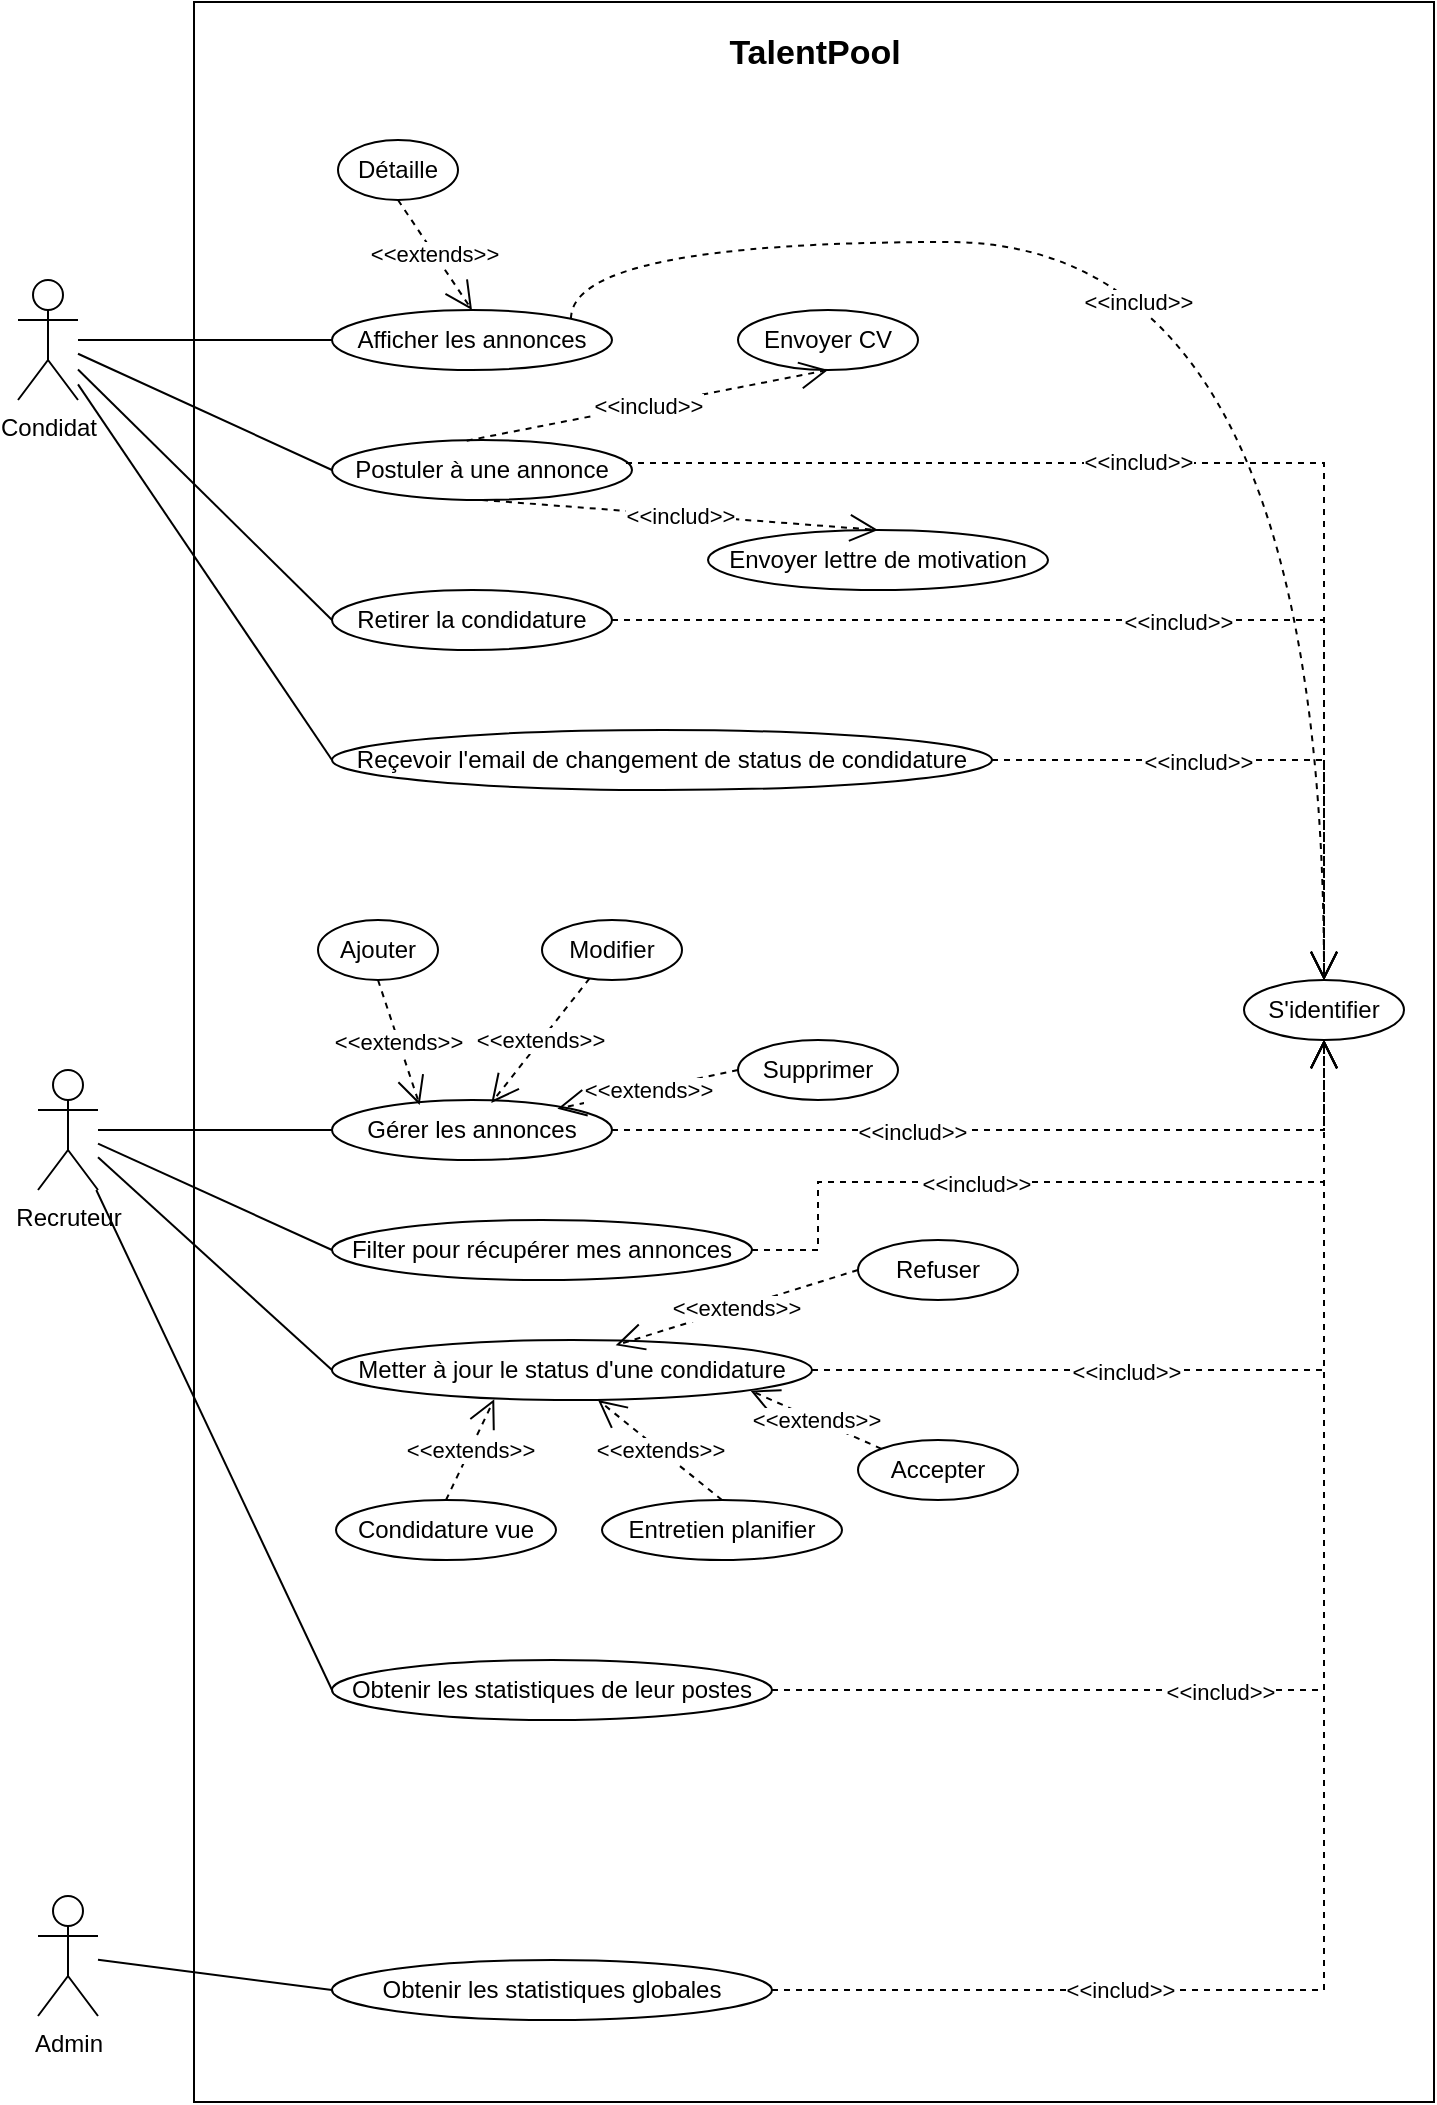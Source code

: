 <mxfile version="26.1.1">
  <diagram name="Page-1" id="3liVR7l-ossWk8XJyD2c">
    <mxGraphModel dx="3827" dy="1626" grid="1" gridSize="10" guides="1" tooltips="1" connect="1" arrows="1" fold="1" page="1" pageScale="1" pageWidth="827" pageHeight="1169" math="0" shadow="0">
      <root>
        <mxCell id="0" />
        <mxCell id="1" parent="0" />
        <mxCell id="dwJjsNZJ5SOKFZjb5i6D-1" value="" style="rounded=0;whiteSpace=wrap;html=1;align=center;" vertex="1" parent="1">
          <mxGeometry x="-692" y="10" width="620" height="1050" as="geometry" />
        </mxCell>
        <mxCell id="dwJjsNZJ5SOKFZjb5i6D-43" style="rounded=0;orthogonalLoop=1;jettySize=auto;html=1;entryX=0;entryY=0.5;entryDx=0;entryDy=0;endArrow=none;startFill=0;" edge="1" parent="1" source="dwJjsNZJ5SOKFZjb5i6D-2" target="dwJjsNZJ5SOKFZjb5i6D-4">
          <mxGeometry relative="1" as="geometry" />
        </mxCell>
        <mxCell id="dwJjsNZJ5SOKFZjb5i6D-44" style="rounded=0;orthogonalLoop=1;jettySize=auto;html=1;entryX=0;entryY=0.5;entryDx=0;entryDy=0;endArrow=none;startFill=0;" edge="1" parent="1" source="dwJjsNZJ5SOKFZjb5i6D-2" target="dwJjsNZJ5SOKFZjb5i6D-5">
          <mxGeometry relative="1" as="geometry" />
        </mxCell>
        <mxCell id="dwJjsNZJ5SOKFZjb5i6D-45" style="rounded=0;orthogonalLoop=1;jettySize=auto;html=1;entryX=0;entryY=0.5;entryDx=0;entryDy=0;endArrow=none;startFill=0;" edge="1" parent="1" source="dwJjsNZJ5SOKFZjb5i6D-2" target="dwJjsNZJ5SOKFZjb5i6D-6">
          <mxGeometry relative="1" as="geometry" />
        </mxCell>
        <mxCell id="dwJjsNZJ5SOKFZjb5i6D-46" style="rounded=0;orthogonalLoop=1;jettySize=auto;html=1;entryX=0;entryY=0.5;entryDx=0;entryDy=0;endArrow=none;startFill=0;" edge="1" parent="1" source="dwJjsNZJ5SOKFZjb5i6D-2" target="dwJjsNZJ5SOKFZjb5i6D-7">
          <mxGeometry relative="1" as="geometry" />
        </mxCell>
        <mxCell id="dwJjsNZJ5SOKFZjb5i6D-2" value="Condidat" style="shape=umlActor;verticalLabelPosition=bottom;verticalAlign=top;html=1;outlineConnect=0;" vertex="1" parent="1">
          <mxGeometry x="-780" y="149" width="30" height="60" as="geometry" />
        </mxCell>
        <mxCell id="dwJjsNZJ5SOKFZjb5i6D-42" style="rounded=0;orthogonalLoop=1;jettySize=auto;html=1;entryX=0;entryY=0.5;entryDx=0;entryDy=0;endArrow=none;startFill=0;" edge="1" parent="1" source="dwJjsNZJ5SOKFZjb5i6D-3" target="dwJjsNZJ5SOKFZjb5i6D-41">
          <mxGeometry relative="1" as="geometry" />
        </mxCell>
        <mxCell id="dwJjsNZJ5SOKFZjb5i6D-3" value="Admin" style="shape=umlActor;verticalLabelPosition=bottom;verticalAlign=top;html=1;outlineConnect=0;" vertex="1" parent="1">
          <mxGeometry x="-770" y="957" width="30" height="60" as="geometry" />
        </mxCell>
        <mxCell id="dwJjsNZJ5SOKFZjb5i6D-4" value="Afficher les annonces" style="ellipse;whiteSpace=wrap;html=1;" vertex="1" parent="1">
          <mxGeometry x="-623" y="164" width="140" height="30" as="geometry" />
        </mxCell>
        <mxCell id="dwJjsNZJ5SOKFZjb5i6D-5" value="Postuler à une annonce" style="ellipse;whiteSpace=wrap;html=1;" vertex="1" parent="1">
          <mxGeometry x="-623" y="229" width="150" height="30" as="geometry" />
        </mxCell>
        <mxCell id="dwJjsNZJ5SOKFZjb5i6D-6" value="Retirer la condidature" style="ellipse;whiteSpace=wrap;html=1;" vertex="1" parent="1">
          <mxGeometry x="-623" y="304" width="140" height="30" as="geometry" />
        </mxCell>
        <mxCell id="dwJjsNZJ5SOKFZjb5i6D-7" value="Reçevoir l&#39;email de changement de status de condidature" style="ellipse;whiteSpace=wrap;html=1;" vertex="1" parent="1">
          <mxGeometry x="-623" y="374" width="330" height="30" as="geometry" />
        </mxCell>
        <mxCell id="dwJjsNZJ5SOKFZjb5i6D-48" style="rounded=0;orthogonalLoop=1;jettySize=auto;html=1;entryX=0;entryY=0.5;entryDx=0;entryDy=0;endArrow=none;startFill=0;" edge="1" parent="1" source="dwJjsNZJ5SOKFZjb5i6D-8" target="dwJjsNZJ5SOKFZjb5i6D-14">
          <mxGeometry relative="1" as="geometry" />
        </mxCell>
        <mxCell id="dwJjsNZJ5SOKFZjb5i6D-49" style="rounded=0;orthogonalLoop=1;jettySize=auto;html=1;entryX=0;entryY=0.5;entryDx=0;entryDy=0;endArrow=none;startFill=0;" edge="1" parent="1" source="dwJjsNZJ5SOKFZjb5i6D-8" target="dwJjsNZJ5SOKFZjb5i6D-28">
          <mxGeometry relative="1" as="geometry" />
        </mxCell>
        <mxCell id="dwJjsNZJ5SOKFZjb5i6D-50" style="rounded=0;orthogonalLoop=1;jettySize=auto;html=1;entryX=0;entryY=0.5;entryDx=0;entryDy=0;endArrow=none;startFill=0;" edge="1" parent="1" source="dwJjsNZJ5SOKFZjb5i6D-8" target="dwJjsNZJ5SOKFZjb5i6D-29">
          <mxGeometry relative="1" as="geometry" />
        </mxCell>
        <mxCell id="dwJjsNZJ5SOKFZjb5i6D-51" style="rounded=0;orthogonalLoop=1;jettySize=auto;html=1;entryX=0;entryY=0.5;entryDx=0;entryDy=0;endArrow=none;startFill=0;" edge="1" parent="1" source="dwJjsNZJ5SOKFZjb5i6D-8" target="dwJjsNZJ5SOKFZjb5i6D-40">
          <mxGeometry relative="1" as="geometry" />
        </mxCell>
        <mxCell id="dwJjsNZJ5SOKFZjb5i6D-8" value="Recruteur" style="shape=umlActor;verticalLabelPosition=bottom;verticalAlign=top;html=1;outlineConnect=0;" vertex="1" parent="1">
          <mxGeometry x="-770" y="544" width="30" height="60" as="geometry" />
        </mxCell>
        <mxCell id="dwJjsNZJ5SOKFZjb5i6D-11" value="Détaille" style="ellipse;whiteSpace=wrap;html=1;" vertex="1" parent="1">
          <mxGeometry x="-620" y="79" width="60" height="30" as="geometry" />
        </mxCell>
        <mxCell id="dwJjsNZJ5SOKFZjb5i6D-13" value="&amp;lt;&amp;lt;extends&amp;gt;&amp;gt;" style="endArrow=open;endSize=12;dashed=1;html=1;rounded=0;exitX=0.5;exitY=1;exitDx=0;exitDy=0;entryX=0.5;entryY=0;entryDx=0;entryDy=0;" edge="1" parent="1" source="dwJjsNZJ5SOKFZjb5i6D-11" target="dwJjsNZJ5SOKFZjb5i6D-4">
          <mxGeometry width="160" relative="1" as="geometry">
            <mxPoint x="-690" y="309" as="sourcePoint" />
            <mxPoint x="-530" y="309" as="targetPoint" />
          </mxGeometry>
        </mxCell>
        <mxCell id="dwJjsNZJ5SOKFZjb5i6D-14" value="Gérer les annonces" style="ellipse;whiteSpace=wrap;html=1;align=center;" vertex="1" parent="1">
          <mxGeometry x="-623" y="559" width="140" height="30" as="geometry" />
        </mxCell>
        <mxCell id="dwJjsNZJ5SOKFZjb5i6D-15" value="Ajouter" style="ellipse;whiteSpace=wrap;html=1;" vertex="1" parent="1">
          <mxGeometry x="-630" y="469" width="60" height="30" as="geometry" />
        </mxCell>
        <mxCell id="dwJjsNZJ5SOKFZjb5i6D-16" value="Modifier" style="ellipse;whiteSpace=wrap;html=1;" vertex="1" parent="1">
          <mxGeometry x="-518" y="469" width="70" height="30" as="geometry" />
        </mxCell>
        <mxCell id="dwJjsNZJ5SOKFZjb5i6D-17" value="Supprimer" style="ellipse;whiteSpace=wrap;html=1;" vertex="1" parent="1">
          <mxGeometry x="-420" y="529" width="80" height="30" as="geometry" />
        </mxCell>
        <mxCell id="dwJjsNZJ5SOKFZjb5i6D-18" value="&amp;lt;&amp;lt;extends&amp;gt;&amp;gt;" style="endArrow=open;endSize=12;dashed=1;html=1;rounded=0;exitX=0.5;exitY=1;exitDx=0;exitDy=0;entryX=0.313;entryY=0.082;entryDx=0;entryDy=0;entryPerimeter=0;" edge="1" parent="1" source="dwJjsNZJ5SOKFZjb5i6D-15" target="dwJjsNZJ5SOKFZjb5i6D-14">
          <mxGeometry width="160" relative="1" as="geometry">
            <mxPoint x="-580" y="449" as="sourcePoint" />
            <mxPoint x="-568" y="504" as="targetPoint" />
          </mxGeometry>
        </mxCell>
        <mxCell id="dwJjsNZJ5SOKFZjb5i6D-19" value="&amp;lt;&amp;lt;extends&amp;gt;&amp;gt;" style="endArrow=open;endSize=12;dashed=1;html=1;rounded=0;entryX=0.569;entryY=0.049;entryDx=0;entryDy=0;entryPerimeter=0;" edge="1" parent="1" source="dwJjsNZJ5SOKFZjb5i6D-16" target="dwJjsNZJ5SOKFZjb5i6D-14">
          <mxGeometry width="160" relative="1" as="geometry">
            <mxPoint x="-590" y="509" as="sourcePoint" />
            <mxPoint x="-584" y="556" as="targetPoint" />
          </mxGeometry>
        </mxCell>
        <mxCell id="dwJjsNZJ5SOKFZjb5i6D-20" value="&amp;lt;&amp;lt;extends&amp;gt;&amp;gt;" style="endArrow=open;endSize=12;dashed=1;html=1;rounded=0;entryX=0.805;entryY=0.145;entryDx=0;entryDy=0;exitX=0;exitY=0.5;exitDx=0;exitDy=0;entryPerimeter=0;" edge="1" parent="1" source="dwJjsNZJ5SOKFZjb5i6D-17" target="dwJjsNZJ5SOKFZjb5i6D-14">
          <mxGeometry width="160" relative="1" as="geometry">
            <mxPoint x="-506" y="489" as="sourcePoint" />
            <mxPoint x="-512" y="572" as="targetPoint" />
          </mxGeometry>
        </mxCell>
        <mxCell id="dwJjsNZJ5SOKFZjb5i6D-22" value="Envoyer CV" style="ellipse;whiteSpace=wrap;html=1;" vertex="1" parent="1">
          <mxGeometry x="-420" y="164" width="90" height="30" as="geometry" />
        </mxCell>
        <mxCell id="dwJjsNZJ5SOKFZjb5i6D-23" value="Envoyer lettre de motivation" style="ellipse;whiteSpace=wrap;html=1;" vertex="1" parent="1">
          <mxGeometry x="-435" y="274" width="170" height="30" as="geometry" />
        </mxCell>
        <mxCell id="dwJjsNZJ5SOKFZjb5i6D-26" value="&amp;lt;&amp;lt;includ&amp;gt;&amp;gt;" style="endArrow=open;endSize=12;dashed=1;html=1;rounded=0;entryX=0.5;entryY=1;entryDx=0;entryDy=0;exitX=0.449;exitY=0.011;exitDx=0;exitDy=0;exitPerimeter=0;" edge="1" parent="1" source="dwJjsNZJ5SOKFZjb5i6D-5" target="dwJjsNZJ5SOKFZjb5i6D-22">
          <mxGeometry width="160" relative="1" as="geometry">
            <mxPoint x="-360" y="234" as="sourcePoint" />
            <mxPoint x="-568" y="174" as="targetPoint" />
          </mxGeometry>
        </mxCell>
        <mxCell id="dwJjsNZJ5SOKFZjb5i6D-27" value="&amp;lt;&amp;lt;includ&amp;gt;&amp;gt;" style="endArrow=open;endSize=12;dashed=1;html=1;rounded=0;entryX=0.5;entryY=0;entryDx=0;entryDy=0;exitX=0.5;exitY=1;exitDx=0;exitDy=0;" edge="1" parent="1" source="dwJjsNZJ5SOKFZjb5i6D-5" target="dwJjsNZJ5SOKFZjb5i6D-23">
          <mxGeometry width="160" relative="1" as="geometry">
            <mxPoint x="-546" y="244" as="sourcePoint" />
            <mxPoint x="-415" y="219" as="targetPoint" />
          </mxGeometry>
        </mxCell>
        <mxCell id="dwJjsNZJ5SOKFZjb5i6D-28" value="Filter pour récupérer mes annonces" style="ellipse;whiteSpace=wrap;html=1;align=center;" vertex="1" parent="1">
          <mxGeometry x="-623" y="619" width="210" height="30" as="geometry" />
        </mxCell>
        <mxCell id="dwJjsNZJ5SOKFZjb5i6D-29" value="Metter à jour le status d&#39;une condidature" style="ellipse;whiteSpace=wrap;html=1;align=center;" vertex="1" parent="1">
          <mxGeometry x="-623" y="679" width="240" height="30" as="geometry" />
        </mxCell>
        <mxCell id="dwJjsNZJ5SOKFZjb5i6D-30" value="Accepter" style="ellipse;whiteSpace=wrap;html=1;align=center;" vertex="1" parent="1">
          <mxGeometry x="-360" y="729" width="80" height="30" as="geometry" />
        </mxCell>
        <mxCell id="dwJjsNZJ5SOKFZjb5i6D-31" value="Entretien planifier" style="ellipse;whiteSpace=wrap;html=1;" vertex="1" parent="1">
          <mxGeometry x="-488" y="759" width="120" height="30" as="geometry" />
        </mxCell>
        <mxCell id="dwJjsNZJ5SOKFZjb5i6D-32" value="Condidature vue" style="ellipse;whiteSpace=wrap;html=1;" vertex="1" parent="1">
          <mxGeometry x="-621" y="759" width="110" height="30" as="geometry" />
        </mxCell>
        <mxCell id="dwJjsNZJ5SOKFZjb5i6D-34" value="Refuser" style="ellipse;whiteSpace=wrap;html=1;align=center;" vertex="1" parent="1">
          <mxGeometry x="-360" y="629" width="80" height="30" as="geometry" />
        </mxCell>
        <mxCell id="dwJjsNZJ5SOKFZjb5i6D-35" value="&amp;lt;&amp;lt;extends&amp;gt;&amp;gt;" style="endArrow=open;endSize=12;dashed=1;html=1;rounded=0;entryX=0.338;entryY=0.987;entryDx=0;entryDy=0;exitX=0.5;exitY=0;exitDx=0;exitDy=0;entryPerimeter=0;" edge="1" parent="1" source="dwJjsNZJ5SOKFZjb5i6D-32" target="dwJjsNZJ5SOKFZjb5i6D-29">
          <mxGeometry width="160" relative="1" as="geometry">
            <mxPoint x="-410" y="554" as="sourcePoint" />
            <mxPoint x="-486" y="584" as="targetPoint" />
          </mxGeometry>
        </mxCell>
        <mxCell id="dwJjsNZJ5SOKFZjb5i6D-36" value="&amp;lt;&amp;lt;extends&amp;gt;&amp;gt;" style="endArrow=open;endSize=12;dashed=1;html=1;rounded=0;exitX=0.5;exitY=0;exitDx=0;exitDy=0;" edge="1" parent="1" source="dwJjsNZJ5SOKFZjb5i6D-31">
          <mxGeometry width="160" relative="1" as="geometry">
            <mxPoint x="-556" y="769" as="sourcePoint" />
            <mxPoint x="-490" y="709" as="targetPoint" />
          </mxGeometry>
        </mxCell>
        <mxCell id="dwJjsNZJ5SOKFZjb5i6D-37" value="&lt;span&gt;&amp;lt;&amp;lt;extends&amp;gt;&amp;gt;&lt;/span&gt;" style="endArrow=open;endSize=12;dashed=1;html=1;rounded=0;entryX=0.872;entryY=0.844;entryDx=0;entryDy=0;exitX=0;exitY=0;exitDx=0;exitDy=0;entryPerimeter=0;" edge="1" parent="1" source="dwJjsNZJ5SOKFZjb5i6D-30" target="dwJjsNZJ5SOKFZjb5i6D-29">
          <mxGeometry width="160" relative="1" as="geometry">
            <mxPoint x="-354" y="769" as="sourcePoint" />
            <mxPoint x="-420" y="715" as="targetPoint" />
          </mxGeometry>
        </mxCell>
        <mxCell id="dwJjsNZJ5SOKFZjb5i6D-39" value="&amp;lt;&amp;lt;extends&amp;gt;&amp;gt;" style="endArrow=open;endSize=12;dashed=1;html=1;rounded=0;entryX=0.591;entryY=0.089;entryDx=0;entryDy=0;exitX=0;exitY=0.5;exitDx=0;exitDy=0;entryPerimeter=0;" edge="1" parent="1" source="dwJjsNZJ5SOKFZjb5i6D-34" target="dwJjsNZJ5SOKFZjb5i6D-29">
          <mxGeometry width="160" relative="1" as="geometry">
            <mxPoint x="-338" y="733" as="sourcePoint" />
            <mxPoint x="-407" y="711" as="targetPoint" />
          </mxGeometry>
        </mxCell>
        <mxCell id="dwJjsNZJ5SOKFZjb5i6D-40" value="Obtenir les statistiques de leur&amp;nbsp;&lt;span style=&quot;background-color: transparent; color: light-dark(rgb(0, 0, 0), rgb(255, 255, 255));&quot;&gt;postes&lt;/span&gt;" style="ellipse;whiteSpace=wrap;html=1;align=center;" vertex="1" parent="1">
          <mxGeometry x="-623" y="839" width="220" height="30" as="geometry" />
        </mxCell>
        <mxCell id="dwJjsNZJ5SOKFZjb5i6D-41" value="Obtenir les statistiques globales" style="ellipse;whiteSpace=wrap;html=1;align=center;" vertex="1" parent="1">
          <mxGeometry x="-623" y="989" width="220" height="30" as="geometry" />
        </mxCell>
        <mxCell id="dwJjsNZJ5SOKFZjb5i6D-52" value="&lt;h1 style=&quot;box-sizing: border-box; border: 0px solid; --tw-border-spacing-x: 0; --tw-border-spacing-y: 0; --tw-translate-x: 0; --tw-translate-y: 0; --tw-rotate: 0; --tw-skew-x: 0; --tw-skew-y: 0; --tw-scale-x: 1; --tw-scale-y: 1; --tw-pan-x: ; --tw-pan-y: ; --tw-pinch-zoom: ; --tw-scroll-snap-strictness: proximity; --tw-gradient-from-position: ; --tw-gradient-via-position: ; --tw-gradient-to-position: ; --tw-ordinal: ; --tw-slashed-zero: ; --tw-numeric-figure: ; --tw-numeric-spacing: ; --tw-numeric-fraction: ; --tw-ring-inset: ; --tw-ring-offset-width: 0px; --tw-ring-offset-color: light-dark(#fff, #000000); --tw-ring-color: light-dark(rgba(59,130,246,.5), #4c89ec); --tw-ring-offset-shadow: 0 0 #0000; --tw-ring-shadow: 0 0 #0000; --tw-shadow: 0 0 #0000; --tw-shadow-colored: 0 0 #0000; --tw-blur: ; --tw-brightness: ; --tw-contrast: ; --tw-grayscale: ; --tw-hue-rotate: ; --tw-invert: ; --tw-saturate: ; --tw-sepia: ; --tw-drop-shadow: ; --tw-backdrop-blur: ; --tw-backdrop-brightness: ; --tw-backdrop-contrast: ; --tw-backdrop-grayscale: ; --tw-backdrop-hue-rotate: ; --tw-backdrop-invert: ; --tw-backdrop-opacity: ; --tw-backdrop-saturate: ; --tw-backdrop-sepia: ; --tw-contain-size: ; --tw-contain-layout: ; --tw-contain-paint: ; --tw-contain-style: ; margin: 0px; font-family: &amp;quot;Nunito Sans&amp;quot;, sans-serif; line-height: 2rem; color: var(--text-color,#000000); text-wrap-mode: wrap; background-color: rgb(255, 255, 255);&quot; class=&quot;sc-6a4c5dd9-0 dXTcni&quot;&gt;&lt;font style=&quot;font-size: 17px;&quot;&gt;TalentPool&lt;/font&gt;&lt;/h1&gt;" style="text;align=center;fontStyle=1;verticalAlign=middle;spacingLeft=3;spacingRight=3;strokeColor=none;rotatable=0;points=[[0,0.5],[1,0.5]];portConstraint=eastwest;html=1;direction=west;flipH=1;flipV=0;" vertex="1" parent="1">
          <mxGeometry x="-429" y="18" width="94" height="32" as="geometry" />
        </mxCell>
        <mxCell id="dwJjsNZJ5SOKFZjb5i6D-53" value="S&#39;identifier" style="ellipse;whiteSpace=wrap;html=1;" vertex="1" parent="1">
          <mxGeometry x="-167" y="499" width="80" height="30" as="geometry" />
        </mxCell>
        <mxCell id="dwJjsNZJ5SOKFZjb5i6D-54" value="&amp;lt;&amp;lt;includ&amp;gt;&amp;gt;" style="endArrow=open;endSize=12;dashed=1;html=1;rounded=0;entryX=0.5;entryY=0;entryDx=0;entryDy=0;exitX=1;exitY=0;exitDx=0;exitDy=0;edgeStyle=orthogonalEdgeStyle;curved=1;" edge="1" parent="1" source="dwJjsNZJ5SOKFZjb5i6D-4" target="dwJjsNZJ5SOKFZjb5i6D-53">
          <mxGeometry x="-0.179" y="-30" width="160" relative="1" as="geometry">
            <mxPoint x="-380" y="125" as="sourcePoint" />
            <mxPoint x="-199" y="90" as="targetPoint" />
            <Array as="points">
              <mxPoint x="-503" y="130" />
              <mxPoint x="-127" y="130" />
            </Array>
            <mxPoint as="offset" />
          </mxGeometry>
        </mxCell>
        <mxCell id="dwJjsNZJ5SOKFZjb5i6D-55" value="&amp;lt;&amp;lt;includ&amp;gt;&amp;gt;" style="endArrow=open;endSize=12;dashed=1;html=1;rounded=0;exitX=0.98;exitY=0.382;exitDx=0;exitDy=0;edgeStyle=orthogonalEdgeStyle;exitPerimeter=0;" edge="1" parent="1" source="dwJjsNZJ5SOKFZjb5i6D-5" target="dwJjsNZJ5SOKFZjb5i6D-53">
          <mxGeometry x="-0.157" width="160" relative="1" as="geometry">
            <mxPoint x="-493" y="178" as="sourcePoint" />
            <mxPoint x="-130" y="500" as="targetPoint" />
            <mxPoint as="offset" />
          </mxGeometry>
        </mxCell>
        <mxCell id="dwJjsNZJ5SOKFZjb5i6D-57" value="&amp;lt;&amp;lt;includ&amp;gt;&amp;gt;" style="endArrow=open;endSize=12;dashed=1;html=1;rounded=0;exitX=1;exitY=0.5;exitDx=0;exitDy=0;edgeStyle=orthogonalEdgeStyle;entryX=0.5;entryY=0;entryDx=0;entryDy=0;" edge="1" parent="1" source="dwJjsNZJ5SOKFZjb5i6D-6" target="dwJjsNZJ5SOKFZjb5i6D-53">
          <mxGeometry x="0.056" y="-1" width="160" relative="1" as="geometry">
            <mxPoint x="-466" y="328" as="sourcePoint" />
            <mxPoint x="-120" y="500" as="targetPoint" />
            <mxPoint as="offset" />
          </mxGeometry>
        </mxCell>
        <mxCell id="dwJjsNZJ5SOKFZjb5i6D-58" value="&amp;lt;&amp;lt;includ&amp;gt;&amp;gt;" style="endArrow=open;endSize=12;dashed=1;html=1;rounded=0;exitX=1;exitY=0.5;exitDx=0;exitDy=0;edgeStyle=orthogonalEdgeStyle;entryX=0.5;entryY=0;entryDx=0;entryDy=0;" edge="1" parent="1" source="dwJjsNZJ5SOKFZjb5i6D-7" target="dwJjsNZJ5SOKFZjb5i6D-53">
          <mxGeometry x="-0.254" y="-1" width="160" relative="1" as="geometry">
            <mxPoint x="-473" y="329" as="sourcePoint" />
            <mxPoint x="-117" y="509" as="targetPoint" />
            <mxPoint as="offset" />
          </mxGeometry>
        </mxCell>
        <mxCell id="dwJjsNZJ5SOKFZjb5i6D-59" value="&amp;lt;&amp;lt;includ&amp;gt;&amp;gt;" style="endArrow=open;endSize=12;dashed=1;html=1;rounded=0;exitX=1;exitY=0.5;exitDx=0;exitDy=0;edgeStyle=orthogonalEdgeStyle;entryX=0.5;entryY=1;entryDx=0;entryDy=0;" edge="1" parent="1" source="dwJjsNZJ5SOKFZjb5i6D-14" target="dwJjsNZJ5SOKFZjb5i6D-53">
          <mxGeometry x="-0.254" y="-1" width="160" relative="1" as="geometry">
            <mxPoint x="-283" y="399" as="sourcePoint" />
            <mxPoint x="-117" y="509" as="targetPoint" />
            <mxPoint as="offset" />
          </mxGeometry>
        </mxCell>
        <mxCell id="dwJjsNZJ5SOKFZjb5i6D-60" value="&amp;lt;&amp;lt;includ&amp;gt;&amp;gt;" style="endArrow=open;endSize=12;dashed=1;html=1;rounded=0;exitX=1;exitY=0.5;exitDx=0;exitDy=0;edgeStyle=orthogonalEdgeStyle;entryX=0.5;entryY=1;entryDx=0;entryDy=0;" edge="1" parent="1" source="dwJjsNZJ5SOKFZjb5i6D-28" target="dwJjsNZJ5SOKFZjb5i6D-53">
          <mxGeometry x="-0.254" y="-1" width="160" relative="1" as="geometry">
            <mxPoint x="-473" y="584" as="sourcePoint" />
            <mxPoint x="-130" y="530" as="targetPoint" />
            <Array as="points">
              <mxPoint x="-380" y="634" />
              <mxPoint x="-380" y="600" />
              <mxPoint x="-127" y="600" />
            </Array>
            <mxPoint as="offset" />
          </mxGeometry>
        </mxCell>
        <mxCell id="dwJjsNZJ5SOKFZjb5i6D-61" value="&amp;lt;&amp;lt;includ&amp;gt;&amp;gt;" style="endArrow=open;endSize=12;dashed=1;html=1;rounded=0;exitX=1;exitY=0.5;exitDx=0;exitDy=0;edgeStyle=orthogonalEdgeStyle;entryX=0.5;entryY=1;entryDx=0;entryDy=0;" edge="1" parent="1" source="dwJjsNZJ5SOKFZjb5i6D-29" target="dwJjsNZJ5SOKFZjb5i6D-53">
          <mxGeometry x="-0.254" y="-1" width="160" relative="1" as="geometry">
            <mxPoint x="-508" y="629" as="sourcePoint" />
            <mxPoint x="-130" y="530" as="targetPoint" />
            <Array as="points">
              <mxPoint x="-127" y="694" />
            </Array>
            <mxPoint as="offset" />
          </mxGeometry>
        </mxCell>
        <mxCell id="dwJjsNZJ5SOKFZjb5i6D-62" value="&amp;lt;&amp;lt;includ&amp;gt;&amp;gt;" style="endArrow=open;endSize=12;dashed=1;html=1;rounded=0;exitX=1;exitY=0.5;exitDx=0;exitDy=0;edgeStyle=orthogonalEdgeStyle;entryX=0.5;entryY=1;entryDx=0;entryDy=0;" edge="1" parent="1" source="dwJjsNZJ5SOKFZjb5i6D-40" target="dwJjsNZJ5SOKFZjb5i6D-53">
          <mxGeometry x="-0.254" y="-1" width="160" relative="1" as="geometry">
            <mxPoint x="-373" y="874" as="sourcePoint" />
            <mxPoint x="-117" y="709" as="targetPoint" />
            <Array as="points">
              <mxPoint x="-127" y="854" />
            </Array>
            <mxPoint as="offset" />
          </mxGeometry>
        </mxCell>
        <mxCell id="dwJjsNZJ5SOKFZjb5i6D-63" value="&amp;lt;&amp;lt;includ&amp;gt;&amp;gt;" style="endArrow=open;endSize=12;dashed=1;html=1;rounded=0;exitX=1;exitY=0.5;exitDx=0;exitDy=0;edgeStyle=orthogonalEdgeStyle;entryX=0.5;entryY=1;entryDx=0;entryDy=0;" edge="1" parent="1" source="dwJjsNZJ5SOKFZjb5i6D-41" target="dwJjsNZJ5SOKFZjb5i6D-53">
          <mxGeometry x="-0.537" width="160" relative="1" as="geometry">
            <mxPoint x="-383" y="984" as="sourcePoint" />
            <mxPoint x="-130" y="530" as="targetPoint" />
            <Array as="points">
              <mxPoint x="-127" y="1004" />
            </Array>
            <mxPoint as="offset" />
          </mxGeometry>
        </mxCell>
      </root>
    </mxGraphModel>
  </diagram>
</mxfile>
